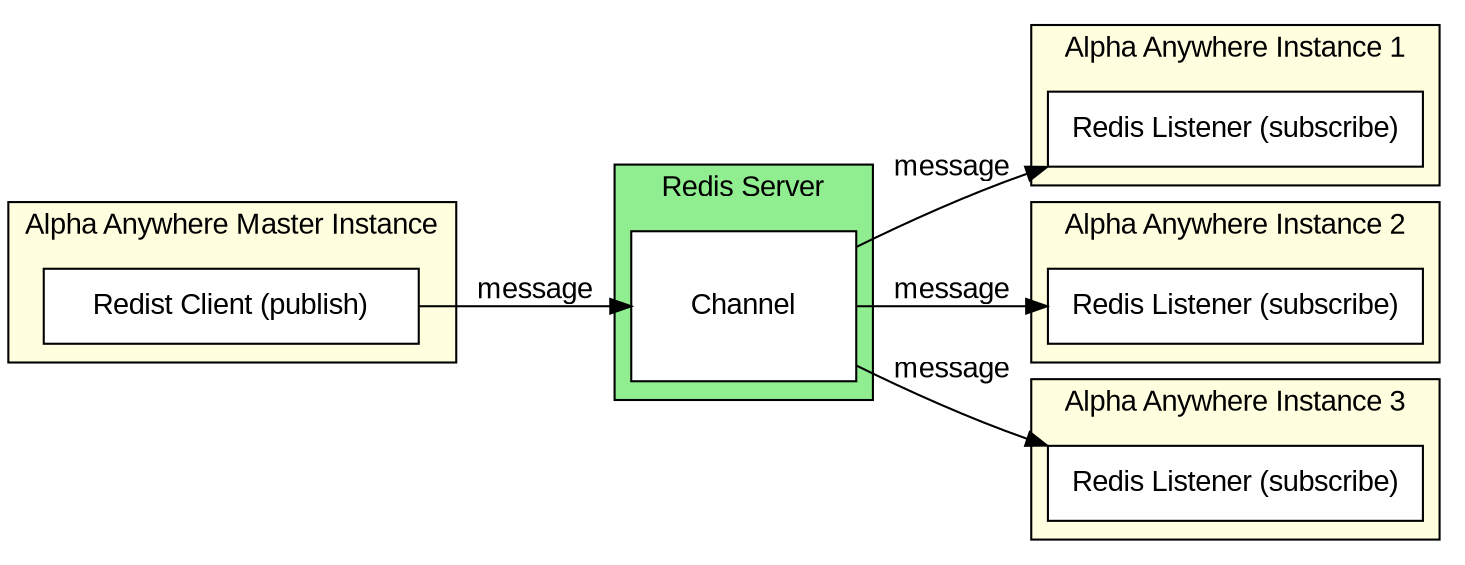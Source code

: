 digraph G {
   rankdir=LR    
   node [shape=record,fontname=Arial,fillcolor=white,style=filled];
   subgraph clusterA {
       fontname=Arial
       label="Alpha Anywhere Instance 1"
       fillcolor=lightyellow
       style=filled
       im1 [label="<m>Redis Listener (subscribe)",shape=record,width=2.5];
   }
   subgraph clusterB {
      label="Alpha Anywhere Instance 2"
       fillcolor=lightyellow
       style=filled
       fontname=Arial
      im2 [label="<m>Redis Listener (subscribe)",shape=record,width=2.5];
   }
   subgraph clusterC {
      label="Alpha Anywhere Instance 3"
       fillcolor=lightyellow
       style=filled
       fontname=Arial
      im3 [label="<m>Redis Listener (subscribe)",shape=record,width=2.5];
   }
   subgraph clusterD {
     label="Alpha Anywhere Master Instance"
       fillcolor=lightyellow
       style=filled
       fontname=Arial
     im4 [label="<m>Redist Client (publish)",shape=record,width=2.5];
   }
   subgraph clusterE {
       label="Redis Server"
       fillcolor=lightgreen
       style=filled
       fontname=Arial
       q1 [label="<m>Channel",shape=record,width=1.5,height=1];
   }
   im4:m -> q1:m [label="message",fontname=Arial]
   q1:m -> im1:m [label="message",fontname=Arial]
   q1:m -> im2:m [label="message",fontname=Arial]
   q1:m -> im3:m [label="message",fontname=Arial]
}

